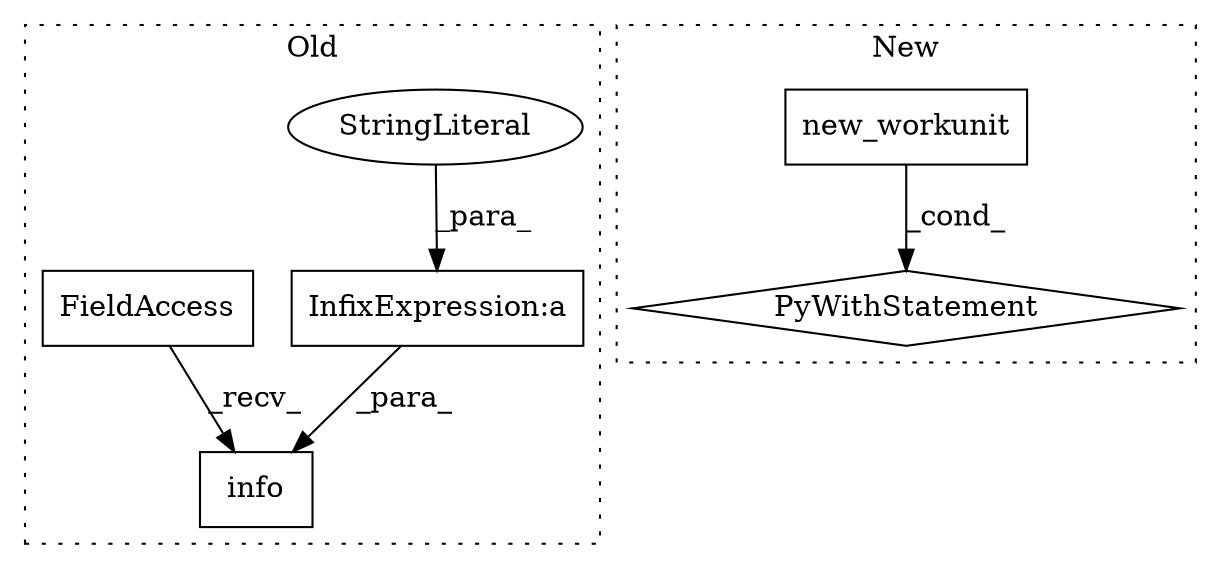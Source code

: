 digraph G {
subgraph cluster0 {
1 [label="info" a="32" s="4634,4721" l="5,2" shape="box"];
3 [label="InfixExpression:a" a="27" s="4651" l="20" shape="box"];
5 [label="StringLiteral" a="45" s="4639" l="12" shape="ellipse"];
6 [label="FieldAccess" a="22" s="4622" l="11" shape="box"];
label = "Old";
style="dotted";
}
subgraph cluster1 {
2 [label="new_workunit" a="32" s="4516,4563" l="13,1" shape="box"];
4 [label="PyWithStatement" a="104" s="4498,4564" l="10,2" shape="diamond"];
label = "New";
style="dotted";
}
2 -> 4 [label="_cond_"];
3 -> 1 [label="_para_"];
5 -> 3 [label="_para_"];
6 -> 1 [label="_recv_"];
}